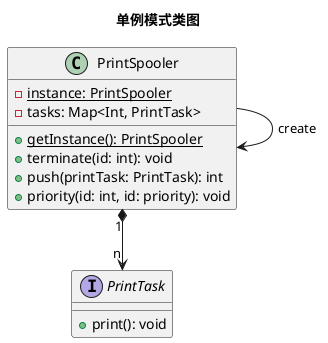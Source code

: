 @startuml
title "单例模式类图"
interface PrintTask {
    + print(): void
}

class PrintSpooler {
    - {static} instance: PrintSpooler
    - tasks: Map<Int, PrintTask>
    + {static} getInstance(): PrintSpooler
    + terminate(id: int): void
    + push(printTask: PrintTask): int
    + priority(id: int, id: priority): void
}

PrintSpooler "1" *--> "n" PrintTask
PrintSpooler --> PrintSpooler : create

@enduml